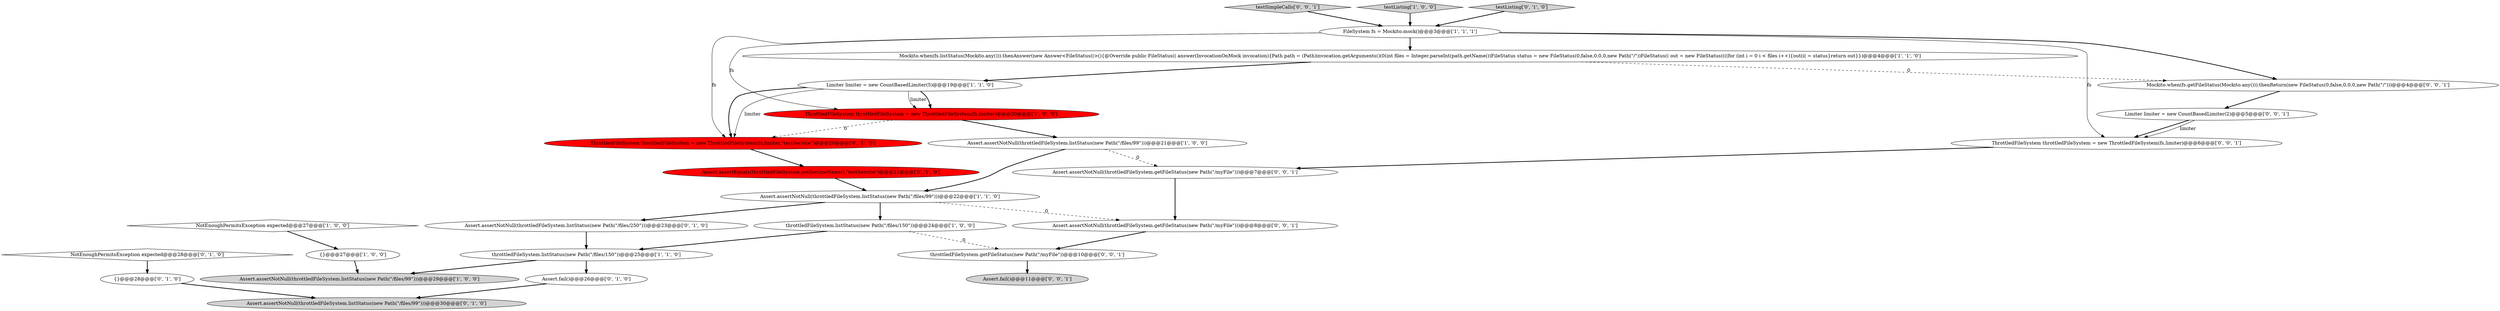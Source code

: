 digraph {
13 [style = filled, label = "{}@@@28@@@['0', '1', '0']", fillcolor = white, shape = ellipse image = "AAA0AAABBB2BBB"];
7 [style = filled, label = "Limiter limiter = new CountBasedLimiter(5)@@@19@@@['1', '1', '0']", fillcolor = white, shape = ellipse image = "AAA0AAABBB1BBB"];
19 [style = filled, label = "Assert.assertNotNull(throttledFileSystem.listStatus(new Path(\"/files/250\")))@@@23@@@['0', '1', '0']", fillcolor = white, shape = ellipse image = "AAA0AAABBB2BBB"];
15 [style = filled, label = "Assert.assertNotNull(throttledFileSystem.listStatus(new Path(\"/files/99\")))@@@30@@@['0', '1', '0']", fillcolor = lightgray, shape = ellipse image = "AAA0AAABBB2BBB"];
1 [style = filled, label = "Assert.assertNotNull(throttledFileSystem.listStatus(new Path(\"/files/99\")))@@@29@@@['1', '0', '0']", fillcolor = lightgray, shape = ellipse image = "AAA0AAABBB1BBB"];
23 [style = filled, label = "testSimpleCalls['0', '0', '1']", fillcolor = lightgray, shape = diamond image = "AAA0AAABBB3BBB"];
24 [style = filled, label = "Assert.fail()@@@11@@@['0', '0', '1']", fillcolor = lightgray, shape = ellipse image = "AAA0AAABBB3BBB"];
9 [style = filled, label = "Mockito.when(fs.listStatus(Mockito.any())).thenAnswer(new Answer<FileStatus((>(){@Override public FileStatus(( answer(InvocationOnMock invocation){Path path = (Path)invocation.getArguments()(0(int files = Integer.parseInt(path.getName())FileStatus status = new FileStatus(0,false,0,0,0,new Path(\"/\"))FileStatus(( out = new FileStatus((((for (int i = 0 i < files i++){out(i( = status}return out}})@@@4@@@['1', '1', '0']", fillcolor = white, shape = ellipse image = "AAA0AAABBB1BBB"];
4 [style = filled, label = "{}@@@27@@@['1', '0', '0']", fillcolor = white, shape = ellipse image = "AAA0AAABBB1BBB"];
22 [style = filled, label = "Assert.assertNotNull(throttledFileSystem.getFileStatus(new Path(\"/myFile\")))@@@7@@@['0', '0', '1']", fillcolor = white, shape = ellipse image = "AAA0AAABBB3BBB"];
8 [style = filled, label = "Assert.assertNotNull(throttledFileSystem.listStatus(new Path(\"/files/99\")))@@@21@@@['1', '0', '0']", fillcolor = white, shape = ellipse image = "AAA0AAABBB1BBB"];
5 [style = filled, label = "testListing['1', '0', '0']", fillcolor = lightgray, shape = diamond image = "AAA0AAABBB1BBB"];
10 [style = filled, label = "NotEnoughPermitsException expected@@@27@@@['1', '0', '0']", fillcolor = white, shape = diamond image = "AAA0AAABBB1BBB"];
18 [style = filled, label = "Assert.assertEquals(throttledFileSystem.getServiceName(),\"testService\")@@@21@@@['0', '1', '0']", fillcolor = red, shape = ellipse image = "AAA1AAABBB2BBB"];
2 [style = filled, label = "FileSystem fs = Mockito.mock()@@@3@@@['1', '1', '1']", fillcolor = white, shape = ellipse image = "AAA0AAABBB1BBB"];
12 [style = filled, label = "NotEnoughPermitsException expected@@@28@@@['0', '1', '0']", fillcolor = white, shape = diamond image = "AAA0AAABBB2BBB"];
16 [style = filled, label = "testListing['0', '1', '0']", fillcolor = lightgray, shape = diamond image = "AAA0AAABBB2BBB"];
21 [style = filled, label = "throttledFileSystem.getFileStatus(new Path(\"/myFile\"))@@@10@@@['0', '0', '1']", fillcolor = white, shape = ellipse image = "AAA0AAABBB3BBB"];
14 [style = filled, label = "Assert.fail()@@@26@@@['0', '1', '0']", fillcolor = white, shape = ellipse image = "AAA0AAABBB2BBB"];
25 [style = filled, label = "ThrottledFileSystem throttledFileSystem = new ThrottledFileSystem(fs,limiter)@@@6@@@['0', '0', '1']", fillcolor = white, shape = ellipse image = "AAA0AAABBB3BBB"];
6 [style = filled, label = "Assert.assertNotNull(throttledFileSystem.listStatus(new Path(\"/files/99\")))@@@22@@@['1', '1', '0']", fillcolor = white, shape = ellipse image = "AAA0AAABBB1BBB"];
27 [style = filled, label = "Mockito.when(fs.getFileStatus(Mockito.any())).thenReturn(new FileStatus(0,false,0,0,0,new Path(\"/\")))@@@4@@@['0', '0', '1']", fillcolor = white, shape = ellipse image = "AAA0AAABBB3BBB"];
20 [style = filled, label = "Assert.assertNotNull(throttledFileSystem.getFileStatus(new Path(\"/myFile\")))@@@8@@@['0', '0', '1']", fillcolor = white, shape = ellipse image = "AAA0AAABBB3BBB"];
26 [style = filled, label = "Limiter limiter = new CountBasedLimiter(2)@@@5@@@['0', '0', '1']", fillcolor = white, shape = ellipse image = "AAA0AAABBB3BBB"];
0 [style = filled, label = "throttledFileSystem.listStatus(new Path(\"/files/150\"))@@@25@@@['1', '1', '0']", fillcolor = white, shape = ellipse image = "AAA0AAABBB1BBB"];
17 [style = filled, label = "ThrottledFileSystem throttledFileSystem = new ThrottledFileSystem(fs,limiter,\"testService\")@@@20@@@['0', '1', '0']", fillcolor = red, shape = ellipse image = "AAA1AAABBB2BBB"];
11 [style = filled, label = "throttledFileSystem.listStatus(new Path(\"/files/150\"))@@@24@@@['1', '0', '0']", fillcolor = white, shape = ellipse image = "AAA0AAABBB1BBB"];
3 [style = filled, label = "ThrottledFileSystem throttledFileSystem = new ThrottledFileSystem(fs,limiter)@@@20@@@['1', '0', '0']", fillcolor = red, shape = ellipse image = "AAA1AAABBB1BBB"];
3->17 [style = dashed, label="0"];
7->17 [style = bold, label=""];
7->3 [style = solid, label="limiter"];
25->22 [style = bold, label=""];
6->20 [style = dashed, label="0"];
26->25 [style = bold, label=""];
2->25 [style = solid, label="fs"];
9->27 [style = dashed, label="0"];
8->6 [style = bold, label=""];
21->24 [style = bold, label=""];
6->19 [style = bold, label=""];
2->9 [style = bold, label=""];
16->2 [style = bold, label=""];
9->7 [style = bold, label=""];
7->3 [style = bold, label=""];
26->25 [style = solid, label="limiter"];
19->0 [style = bold, label=""];
2->17 [style = solid, label="fs"];
20->21 [style = bold, label=""];
8->22 [style = dashed, label="0"];
12->13 [style = bold, label=""];
5->2 [style = bold, label=""];
0->14 [style = bold, label=""];
11->0 [style = bold, label=""];
2->3 [style = solid, label="fs"];
22->20 [style = bold, label=""];
7->17 [style = solid, label="limiter"];
18->6 [style = bold, label=""];
0->1 [style = bold, label=""];
3->8 [style = bold, label=""];
6->11 [style = bold, label=""];
10->4 [style = bold, label=""];
2->27 [style = bold, label=""];
14->15 [style = bold, label=""];
4->1 [style = bold, label=""];
13->15 [style = bold, label=""];
23->2 [style = bold, label=""];
17->18 [style = bold, label=""];
27->26 [style = bold, label=""];
11->21 [style = dashed, label="0"];
}
